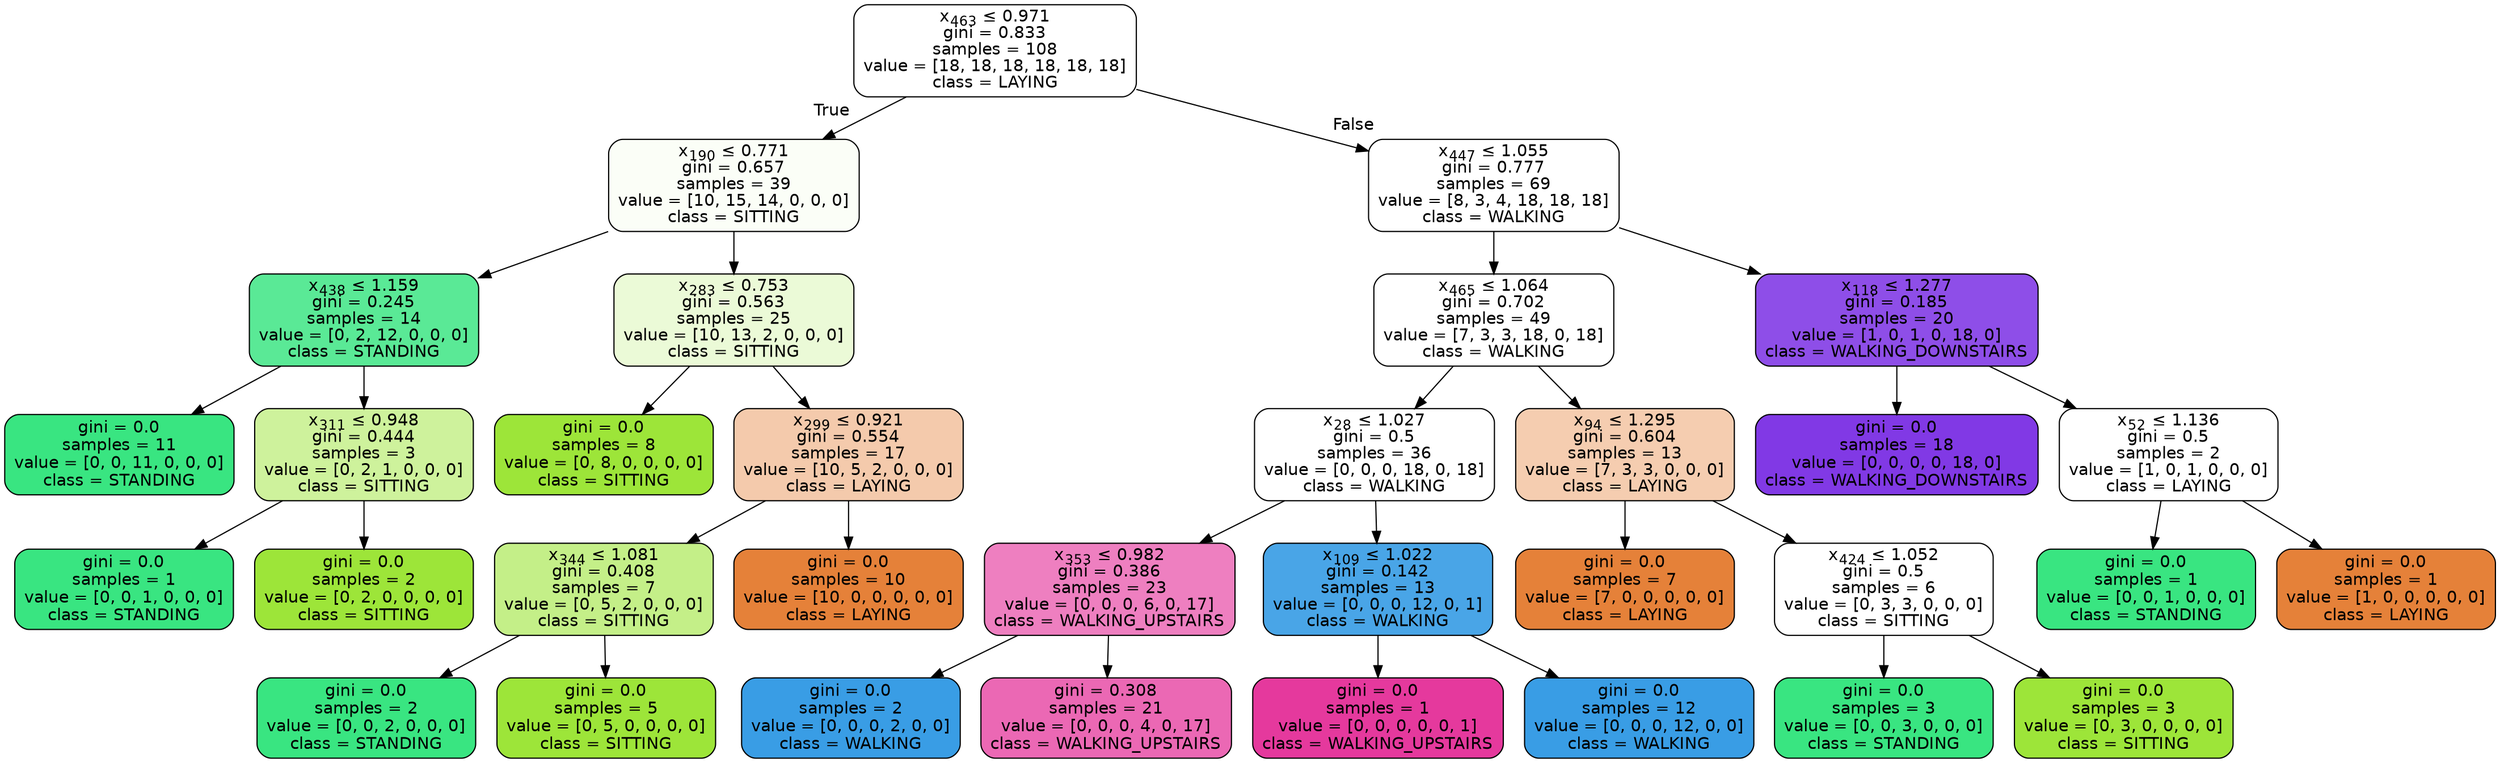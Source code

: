 digraph Tree {
node [shape=box, style="filled, rounded", color="black", fontname="helvetica"] ;
edge [fontname="helvetica"] ;
0 [label=<x<SUB>463</SUB> &le; 0.971<br/>gini = 0.833<br/>samples = 108<br/>value = [18, 18, 18, 18, 18, 18]<br/>class = LAYING>, fillcolor="#ffffff"] ;
1 [label=<x<SUB>190</SUB> &le; 0.771<br/>gini = 0.657<br/>samples = 39<br/>value = [10, 15, 14, 0, 0, 0]<br/>class = SITTING>, fillcolor="#fbfef7"] ;
0 -> 1 [labeldistance=2.5, labelangle=45, headlabel="True"] ;
2 [label=<x<SUB>438</SUB> &le; 1.159<br/>gini = 0.245<br/>samples = 14<br/>value = [0, 2, 12, 0, 0, 0]<br/>class = STANDING>, fillcolor="#5ae996"] ;
1 -> 2 ;
3 [label=<gini = 0.0<br/>samples = 11<br/>value = [0, 0, 11, 0, 0, 0]<br/>class = STANDING>, fillcolor="#39e581"] ;
2 -> 3 ;
4 [label=<x<SUB>311</SUB> &le; 0.948<br/>gini = 0.444<br/>samples = 3<br/>value = [0, 2, 1, 0, 0, 0]<br/>class = SITTING>, fillcolor="#cef29c"] ;
2 -> 4 ;
5 [label=<gini = 0.0<br/>samples = 1<br/>value = [0, 0, 1, 0, 0, 0]<br/>class = STANDING>, fillcolor="#39e581"] ;
4 -> 5 ;
6 [label=<gini = 0.0<br/>samples = 2<br/>value = [0, 2, 0, 0, 0, 0]<br/>class = SITTING>, fillcolor="#9de539"] ;
4 -> 6 ;
7 [label=<x<SUB>283</SUB> &le; 0.753<br/>gini = 0.563<br/>samples = 25<br/>value = [10, 13, 2, 0, 0, 0]<br/>class = SITTING>, fillcolor="#ebfad7"] ;
1 -> 7 ;
8 [label=<gini = 0.0<br/>samples = 8<br/>value = [0, 8, 0, 0, 0, 0]<br/>class = SITTING>, fillcolor="#9de539"] ;
7 -> 8 ;
9 [label=<x<SUB>299</SUB> &le; 0.921<br/>gini = 0.554<br/>samples = 17<br/>value = [10, 5, 2, 0, 0, 0]<br/>class = LAYING>, fillcolor="#f4caac"] ;
7 -> 9 ;
10 [label=<x<SUB>344</SUB> &le; 1.081<br/>gini = 0.408<br/>samples = 7<br/>value = [0, 5, 2, 0, 0, 0]<br/>class = SITTING>, fillcolor="#c4ef88"] ;
9 -> 10 ;
11 [label=<gini = 0.0<br/>samples = 2<br/>value = [0, 0, 2, 0, 0, 0]<br/>class = STANDING>, fillcolor="#39e581"] ;
10 -> 11 ;
12 [label=<gini = 0.0<br/>samples = 5<br/>value = [0, 5, 0, 0, 0, 0]<br/>class = SITTING>, fillcolor="#9de539"] ;
10 -> 12 ;
13 [label=<gini = 0.0<br/>samples = 10<br/>value = [10, 0, 0, 0, 0, 0]<br/>class = LAYING>, fillcolor="#e58139"] ;
9 -> 13 ;
14 [label=<x<SUB>447</SUB> &le; 1.055<br/>gini = 0.777<br/>samples = 69<br/>value = [8, 3, 4, 18, 18, 18]<br/>class = WALKING>, fillcolor="#ffffff"] ;
0 -> 14 [labeldistance=2.5, labelangle=-45, headlabel="False"] ;
15 [label=<x<SUB>465</SUB> &le; 1.064<br/>gini = 0.702<br/>samples = 49<br/>value = [7, 3, 3, 18, 0, 18]<br/>class = WALKING>, fillcolor="#ffffff"] ;
14 -> 15 ;
16 [label=<x<SUB>28</SUB> &le; 1.027<br/>gini = 0.5<br/>samples = 36<br/>value = [0, 0, 0, 18, 0, 18]<br/>class = WALKING>, fillcolor="#ffffff"] ;
15 -> 16 ;
17 [label=<x<SUB>353</SUB> &le; 0.982<br/>gini = 0.386<br/>samples = 23<br/>value = [0, 0, 0, 6, 0, 17]<br/>class = WALKING_UPSTAIRS>, fillcolor="#ee7fc0"] ;
16 -> 17 ;
18 [label=<gini = 0.0<br/>samples = 2<br/>value = [0, 0, 0, 2, 0, 0]<br/>class = WALKING>, fillcolor="#399de5"] ;
17 -> 18 ;
19 [label=<gini = 0.308<br/>samples = 21<br/>value = [0, 0, 0, 4, 0, 17]<br/>class = WALKING_UPSTAIRS>, fillcolor="#eb68b4"] ;
17 -> 19 ;
20 [label=<x<SUB>109</SUB> &le; 1.022<br/>gini = 0.142<br/>samples = 13<br/>value = [0, 0, 0, 12, 0, 1]<br/>class = WALKING>, fillcolor="#49a5e7"] ;
16 -> 20 ;
21 [label=<gini = 0.0<br/>samples = 1<br/>value = [0, 0, 0, 0, 0, 1]<br/>class = WALKING_UPSTAIRS>, fillcolor="#e5399d"] ;
20 -> 21 ;
22 [label=<gini = 0.0<br/>samples = 12<br/>value = [0, 0, 0, 12, 0, 0]<br/>class = WALKING>, fillcolor="#399de5"] ;
20 -> 22 ;
23 [label=<x<SUB>94</SUB> &le; 1.295<br/>gini = 0.604<br/>samples = 13<br/>value = [7, 3, 3, 0, 0, 0]<br/>class = LAYING>, fillcolor="#f5cdb0"] ;
15 -> 23 ;
24 [label=<gini = 0.0<br/>samples = 7<br/>value = [7, 0, 0, 0, 0, 0]<br/>class = LAYING>, fillcolor="#e58139"] ;
23 -> 24 ;
25 [label=<x<SUB>424</SUB> &le; 1.052<br/>gini = 0.5<br/>samples = 6<br/>value = [0, 3, 3, 0, 0, 0]<br/>class = SITTING>, fillcolor="#ffffff"] ;
23 -> 25 ;
26 [label=<gini = 0.0<br/>samples = 3<br/>value = [0, 0, 3, 0, 0, 0]<br/>class = STANDING>, fillcolor="#39e581"] ;
25 -> 26 ;
27 [label=<gini = 0.0<br/>samples = 3<br/>value = [0, 3, 0, 0, 0, 0]<br/>class = SITTING>, fillcolor="#9de539"] ;
25 -> 27 ;
28 [label=<x<SUB>118</SUB> &le; 1.277<br/>gini = 0.185<br/>samples = 20<br/>value = [1, 0, 1, 0, 18, 0]<br/>class = WALKING_DOWNSTAIRS>, fillcolor="#8e4ee8"] ;
14 -> 28 ;
29 [label=<gini = 0.0<br/>samples = 18<br/>value = [0, 0, 0, 0, 18, 0]<br/>class = WALKING_DOWNSTAIRS>, fillcolor="#8139e5"] ;
28 -> 29 ;
30 [label=<x<SUB>52</SUB> &le; 1.136<br/>gini = 0.5<br/>samples = 2<br/>value = [1, 0, 1, 0, 0, 0]<br/>class = LAYING>, fillcolor="#ffffff"] ;
28 -> 30 ;
31 [label=<gini = 0.0<br/>samples = 1<br/>value = [0, 0, 1, 0, 0, 0]<br/>class = STANDING>, fillcolor="#39e581"] ;
30 -> 31 ;
32 [label=<gini = 0.0<br/>samples = 1<br/>value = [1, 0, 0, 0, 0, 0]<br/>class = LAYING>, fillcolor="#e58139"] ;
30 -> 32 ;
}